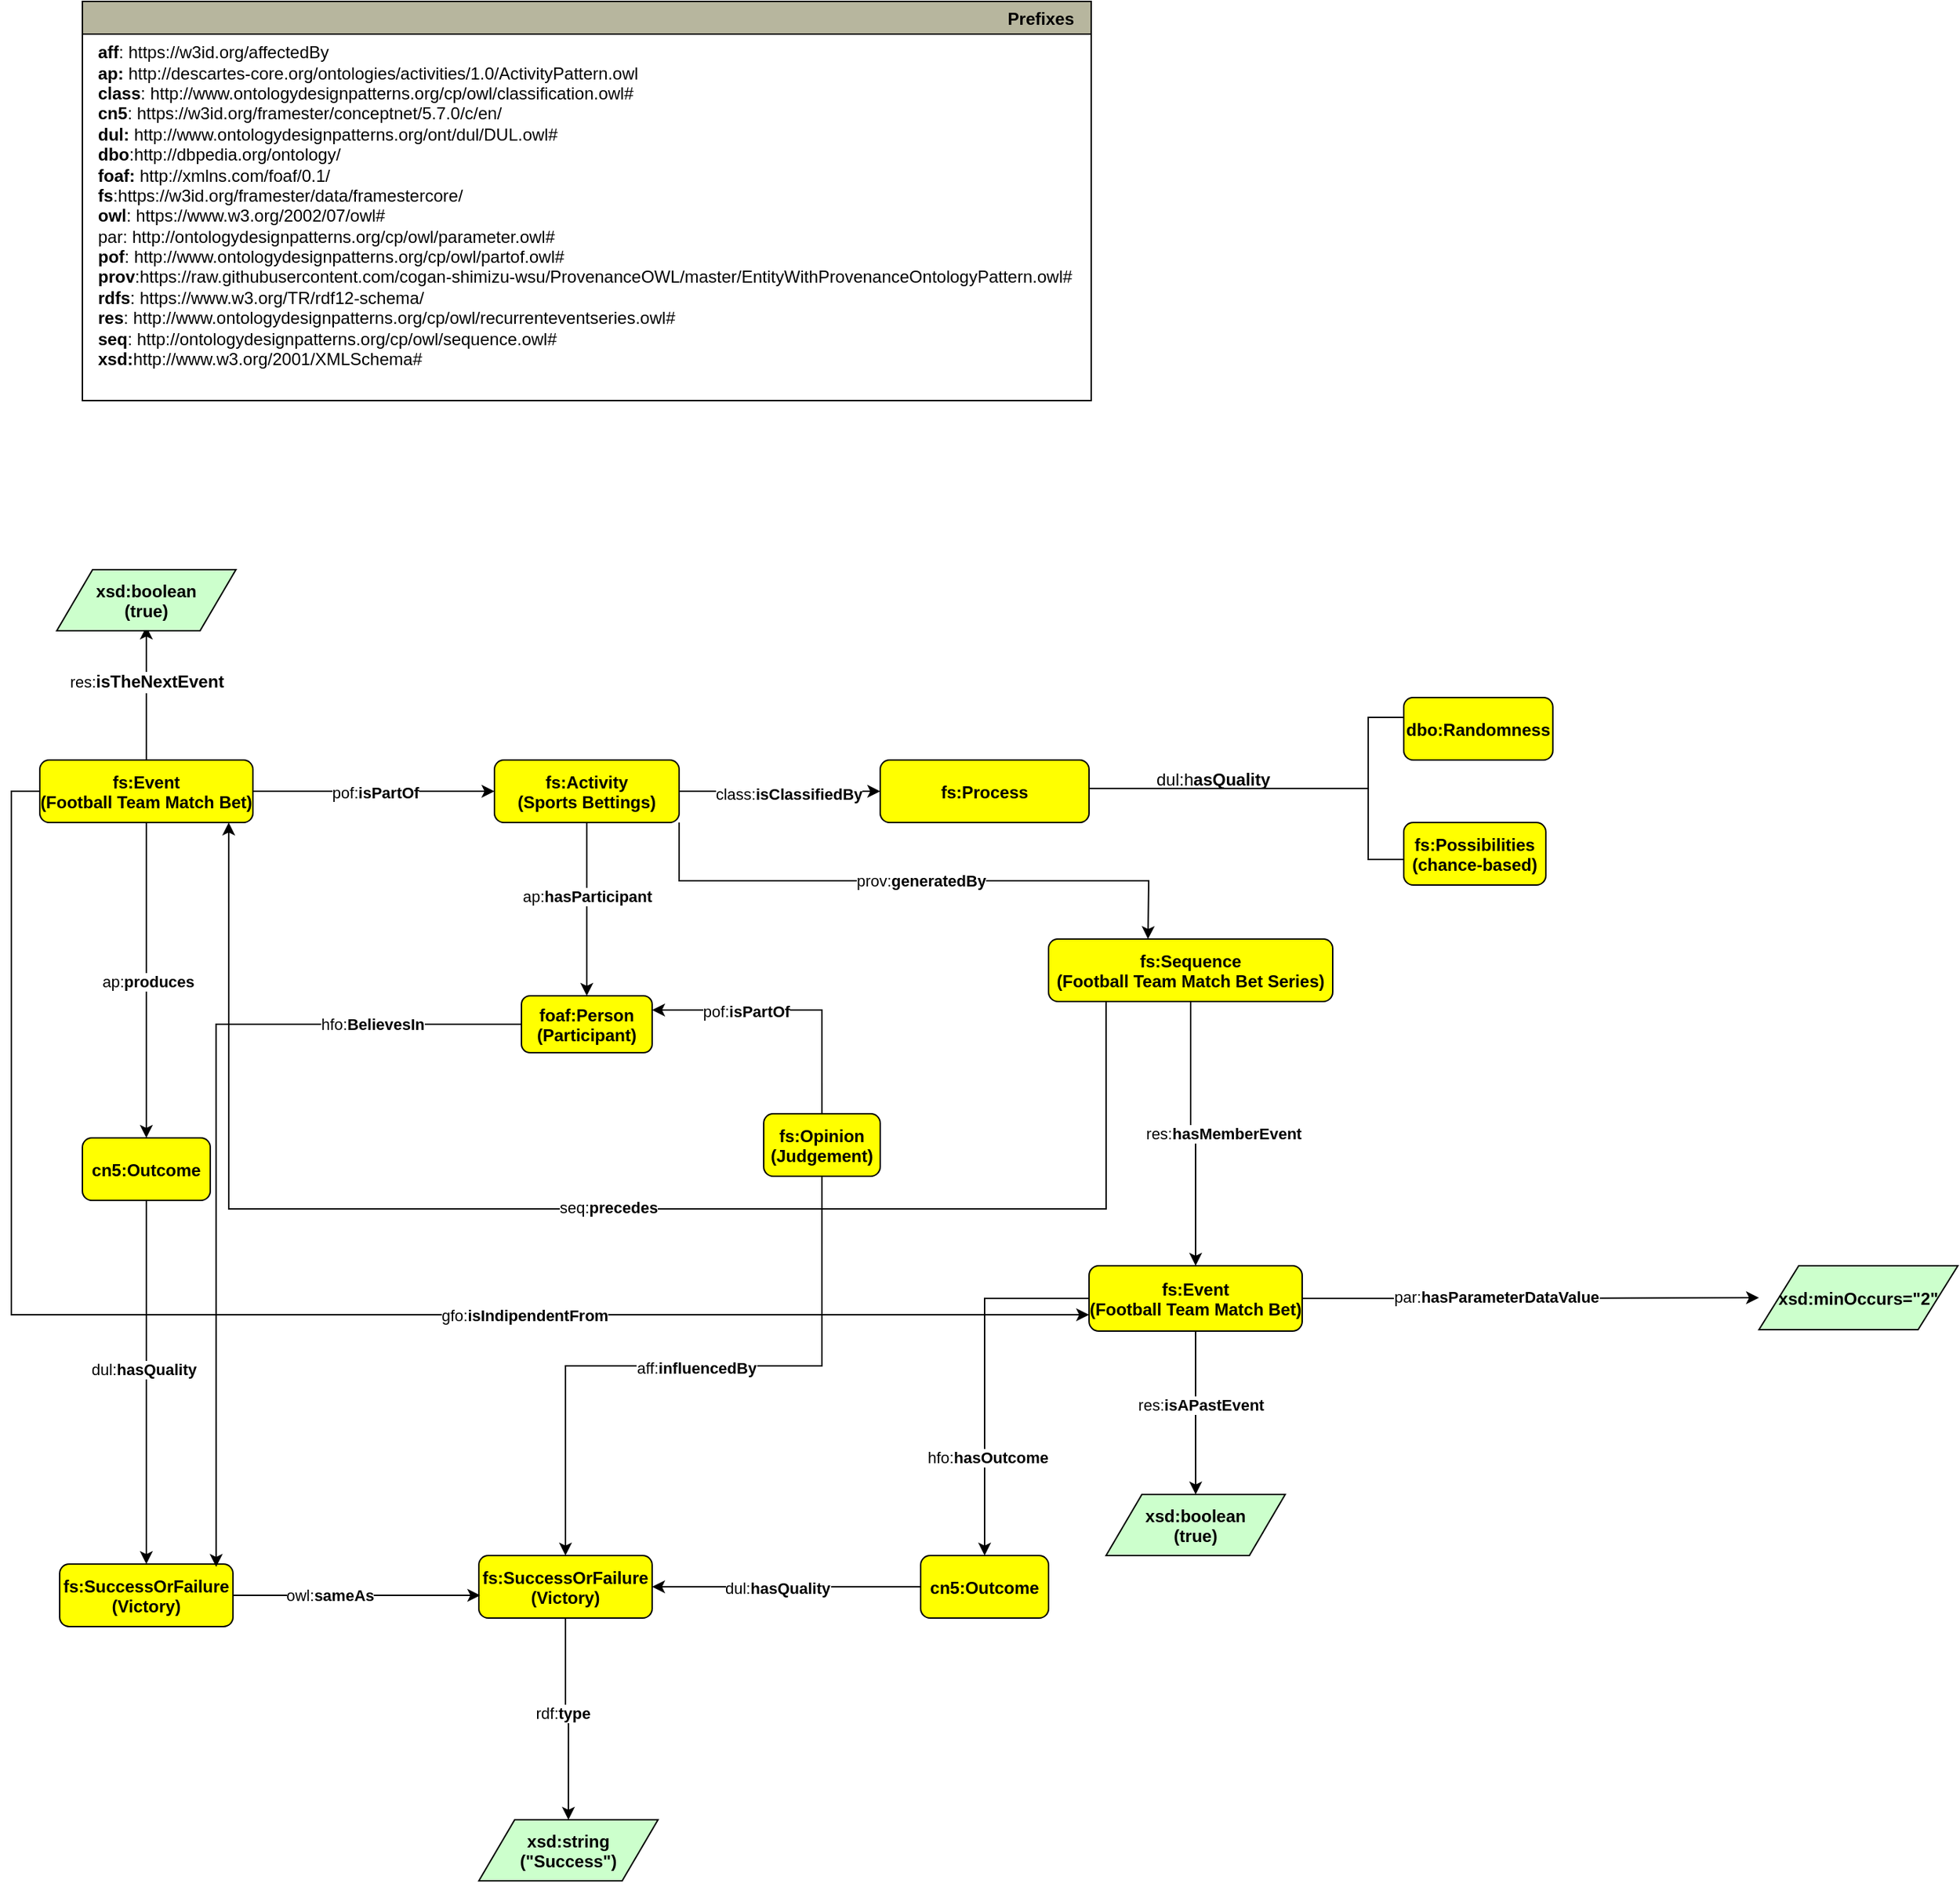 <mxfile version="22.1.0" type="device">
  <diagram name="Page-1" id="af7FmtPxdfILCrT0Hnf3">
    <mxGraphModel dx="1877" dy="1750" grid="1" gridSize="10" guides="1" tooltips="1" connect="1" arrows="1" fold="1" page="1" pageScale="1" pageWidth="827" pageHeight="1169" math="0" shadow="0">
      <root>
        <mxCell id="0" />
        <mxCell id="1" parent="0" />
        <mxCell id="sK5pPdyNOxLha9N1chIw-2" style="edgeStyle=orthogonalEdgeStyle;rounded=0;orthogonalLoop=1;jettySize=auto;html=1;" parent="1" source="sK5pPdyNOxLha9N1chIw-5" target="sK5pPdyNOxLha9N1chIw-4" edge="1">
          <mxGeometry relative="1" as="geometry">
            <mxPoint x="310" y="424" as="sourcePoint" />
          </mxGeometry>
        </mxCell>
        <mxCell id="sK5pPdyNOxLha9N1chIw-3" value="class:&lt;b style=&quot;border-color: var(--border-color);&quot;&gt;isClassifiedBy&lt;/b&gt;" style="edgeLabel;html=1;align=center;verticalAlign=middle;resizable=0;points=[];" parent="sK5pPdyNOxLha9N1chIw-2" vertex="1" connectable="0">
          <mxGeometry x="0.079" y="-2" relative="1" as="geometry">
            <mxPoint as="offset" />
          </mxGeometry>
        </mxCell>
        <mxCell id="sK5pPdyNOxLha9N1chIw-4" value="fs:Process" style="graphMlID=n4;shape=rect;rounded=1;arcsize=30;fillColor=#ffff00;strokeColor=#000000;strokeWidth=1.0;fontStyle=1" parent="1" vertex="1">
          <mxGeometry x="521.5" y="314" width="147.01" height="44" as="geometry" />
        </mxCell>
        <mxCell id="sK5pPdyNOxLha9N1chIw-13" style="edgeStyle=orthogonalEdgeStyle;rounded=0;orthogonalLoop=1;jettySize=auto;html=1;exitX=0.5;exitY=1;exitDx=0;exitDy=0;" parent="1" source="sK5pPdyNOxLha9N1chIw-5" target="sK5pPdyNOxLha9N1chIw-12" edge="1">
          <mxGeometry relative="1" as="geometry" />
        </mxCell>
        <mxCell id="sK5pPdyNOxLha9N1chIw-21" style="edgeStyle=orthogonalEdgeStyle;rounded=0;orthogonalLoop=1;jettySize=auto;html=1;exitX=1;exitY=1;exitDx=0;exitDy=0;" parent="1" source="sK5pPdyNOxLha9N1chIw-5" edge="1">
          <mxGeometry relative="1" as="geometry">
            <mxPoint x="710" y="440" as="targetPoint" />
          </mxGeometry>
        </mxCell>
        <mxCell id="sK5pPdyNOxLha9N1chIw-23" value="prov:&lt;b style=&quot;border-color: var(--border-color);&quot;&gt;generatedBy&lt;/b&gt;" style="edgeLabel;html=1;align=center;verticalAlign=middle;resizable=0;points=[];" parent="sK5pPdyNOxLha9N1chIw-21" vertex="1" connectable="0">
          <mxGeometry x="0.021" relative="1" as="geometry">
            <mxPoint as="offset" />
          </mxGeometry>
        </mxCell>
        <mxCell id="sK5pPdyNOxLha9N1chIw-5" value="fs:Activity&#xa;(Sports Bettings)" style="graphMlID=n4;shape=rect;rounded=1;arcsize=30;fillColor=#ffff00;strokeColor=#000000;strokeWidth=1.0;fontStyle=1" parent="1" vertex="1">
          <mxGeometry x="250" y="314" width="130" height="44" as="geometry" />
        </mxCell>
        <mxCell id="sK5pPdyNOxLha9N1chIw-6" value="ap:&lt;b&gt;hasParticipant&lt;/b&gt;" style="edgeLabel;html=1;align=center;verticalAlign=middle;resizable=0;points=[];" parent="1" vertex="1" connectable="0">
          <mxGeometry x="315.009" y="410.002" as="geometry" />
        </mxCell>
        <mxCell id="sK5pPdyNOxLha9N1chIw-7" value="" style="strokeWidth=1;html=1;shape=mxgraph.flowchart.annotation_2;align=left;labelPosition=right;pointerEvents=1;" parent="1" vertex="1">
          <mxGeometry x="840" y="284" width="50" height="100" as="geometry" />
        </mxCell>
        <mxCell id="sK5pPdyNOxLha9N1chIw-8" value="dbo:Randomness" style="graphMlID=n4;shape=rect;rounded=1;arcsize=30;fillColor=#ffff00;strokeColor=#000000;strokeWidth=1.0;fontStyle=1" parent="1" vertex="1">
          <mxGeometry x="890" y="270" width="104.93" height="44" as="geometry" />
        </mxCell>
        <mxCell id="sK5pPdyNOxLha9N1chIw-9" value="" style="line;strokeWidth=1;html=1;" parent="1" vertex="1">
          <mxGeometry x="668.51" y="329" width="171.49" height="10" as="geometry" />
        </mxCell>
        <mxCell id="sK5pPdyNOxLha9N1chIw-10" value="dul:h&lt;b&gt;asQuality&lt;/b&gt;" style="text;whiteSpace=wrap;html=1;" parent="1" vertex="1">
          <mxGeometry x="713.89" y="314" width="80.74" height="20" as="geometry" />
        </mxCell>
        <mxCell id="sK5pPdyNOxLha9N1chIw-11" value="fs:Possibilities&#xa;(chance-based)" style="graphMlID=n4;shape=rect;rounded=1;arcsize=30;fillColor=#ffff00;strokeColor=#000000;strokeWidth=1.0;fontStyle=1" parent="1" vertex="1">
          <mxGeometry x="890" y="358" width="100" height="44" as="geometry" />
        </mxCell>
        <mxCell id="sK5pPdyNOxLha9N1chIw-12" value="&#xa;foaf:Person&#xa;(Participant)&#xa;" style="graphMlID=n4;shape=rect;rounded=1;arcsize=30;fillColor=#ffff00;strokeColor=#000000;strokeWidth=1.0;fontStyle=1" parent="1" vertex="1">
          <mxGeometry x="269.02" y="480" width="91.97" height="40" as="geometry" />
        </mxCell>
        <mxCell id="sK5pPdyNOxLha9N1chIw-15" style="edgeStyle=orthogonalEdgeStyle;rounded=0;orthogonalLoop=1;jettySize=auto;html=1;exitX=1;exitY=0.5;exitDx=0;exitDy=0;entryX=0;entryY=0.5;entryDx=0;entryDy=0;" parent="1" source="sK5pPdyNOxLha9N1chIw-14" target="sK5pPdyNOxLha9N1chIw-5" edge="1">
          <mxGeometry relative="1" as="geometry" />
        </mxCell>
        <mxCell id="sK5pPdyNOxLha9N1chIw-16" value="Text" style="edgeLabel;html=1;align=center;verticalAlign=middle;resizable=0;points=[];" parent="sK5pPdyNOxLha9N1chIw-15" vertex="1" connectable="0">
          <mxGeometry x="-0.02" relative="1" as="geometry">
            <mxPoint as="offset" />
          </mxGeometry>
        </mxCell>
        <mxCell id="sK5pPdyNOxLha9N1chIw-17" value="pof:&lt;b style=&quot;border-color: var(--border-color);&quot;&gt;isPartOf&lt;/b&gt;" style="edgeLabel;html=1;align=center;verticalAlign=middle;resizable=0;points=[];" parent="sK5pPdyNOxLha9N1chIw-15" vertex="1" connectable="0">
          <mxGeometry x="0.007" y="-1" relative="1" as="geometry">
            <mxPoint as="offset" />
          </mxGeometry>
        </mxCell>
        <mxCell id="sK5pPdyNOxLha9N1chIw-37" style="edgeStyle=orthogonalEdgeStyle;rounded=0;orthogonalLoop=1;jettySize=auto;html=1;exitX=0.5;exitY=1;exitDx=0;exitDy=0;entryX=0.5;entryY=0;entryDx=0;entryDy=0;" parent="1" source="sK5pPdyNOxLha9N1chIw-14" target="sK5pPdyNOxLha9N1chIw-36" edge="1">
          <mxGeometry relative="1" as="geometry" />
        </mxCell>
        <mxCell id="sK5pPdyNOxLha9N1chIw-38" value="ap:&lt;b style=&quot;border-color: var(--border-color);&quot;&gt;produces&lt;/b&gt;" style="edgeLabel;html=1;align=center;verticalAlign=middle;resizable=0;points=[];" parent="sK5pPdyNOxLha9N1chIw-37" vertex="1" connectable="0">
          <mxGeometry x="0.004" y="1" relative="1" as="geometry">
            <mxPoint as="offset" />
          </mxGeometry>
        </mxCell>
        <mxCell id="vya7PNx16GrgILKZf15T-7" style="edgeStyle=orthogonalEdgeStyle;rounded=0;orthogonalLoop=1;jettySize=auto;html=1;exitX=0.5;exitY=0;exitDx=0;exitDy=0;" parent="1" source="sK5pPdyNOxLha9N1chIw-14" edge="1">
          <mxGeometry relative="1" as="geometry">
            <mxPoint x="5" y="220" as="targetPoint" />
          </mxGeometry>
        </mxCell>
        <mxCell id="vya7PNx16GrgILKZf15T-8" value="res:&lt;b style=&quot;border-color: var(--border-color); font-size: 12px;&quot;&gt;isTheNextEvent&lt;/b&gt;" style="edgeLabel;html=1;align=center;verticalAlign=middle;resizable=0;points=[];" parent="vya7PNx16GrgILKZf15T-7" vertex="1" connectable="0">
          <mxGeometry x="0.185" y="1" relative="1" as="geometry">
            <mxPoint as="offset" />
          </mxGeometry>
        </mxCell>
        <mxCell id="sK5pPdyNOxLha9N1chIw-14" value="fs:Event&#xa;(Football Team Match Bet)" style="graphMlID=n4;shape=rect;rounded=1;arcsize=30;fillColor=#ffff00;strokeColor=#000000;strokeWidth=1.0;fontStyle=1" parent="1" vertex="1">
          <mxGeometry x="-70" y="314" width="150" height="44" as="geometry" />
        </mxCell>
        <mxCell id="vya7PNx16GrgILKZf15T-2" style="edgeStyle=orthogonalEdgeStyle;rounded=0;orthogonalLoop=1;jettySize=auto;html=1;entryX=1;entryY=0.25;entryDx=0;entryDy=0;exitX=0.5;exitY=0;exitDx=0;exitDy=0;" parent="1" source="sK5pPdyNOxLha9N1chIw-18" target="sK5pPdyNOxLha9N1chIw-12" edge="1">
          <mxGeometry relative="1" as="geometry" />
        </mxCell>
        <mxCell id="vya7PNx16GrgILKZf15T-3" value="pof:&lt;b style=&quot;border-color: var(--border-color);&quot;&gt;isPartOf&lt;/b&gt;" style="edgeLabel;html=1;align=center;verticalAlign=middle;resizable=0;points=[];" parent="vya7PNx16GrgILKZf15T-2" vertex="1" connectable="0">
          <mxGeometry x="0.322" y="1" relative="1" as="geometry">
            <mxPoint as="offset" />
          </mxGeometry>
        </mxCell>
        <mxCell id="A_Vtn6DknGqiGHHZ9kYY-5" style="edgeStyle=orthogonalEdgeStyle;rounded=0;orthogonalLoop=1;jettySize=auto;html=1;exitX=0.5;exitY=1;exitDx=0;exitDy=0;entryX=0.5;entryY=0;entryDx=0;entryDy=0;" parent="1" source="sK5pPdyNOxLha9N1chIw-18" target="sK5pPdyNOxLha9N1chIw-33" edge="1">
          <mxGeometry relative="1" as="geometry" />
        </mxCell>
        <mxCell id="A_Vtn6DknGqiGHHZ9kYY-6" value="aff:&lt;b style=&quot;border-color: var(--border-color);&quot;&gt;influencedBy&lt;/b&gt;" style="edgeLabel;html=1;align=center;verticalAlign=middle;resizable=0;points=[];" parent="A_Vtn6DknGqiGHHZ9kYY-5" vertex="1" connectable="0">
          <mxGeometry x="-0.086" y="1" relative="1" as="geometry">
            <mxPoint x="-18" as="offset" />
          </mxGeometry>
        </mxCell>
        <mxCell id="sK5pPdyNOxLha9N1chIw-18" value="fs:Opinion&#xa;(Judgement)" style="graphMlID=n4;shape=rect;rounded=1;arcsize=30;fillColor=#ffff00;strokeColor=#000000;strokeWidth=1.0;fontStyle=1" parent="1" vertex="1">
          <mxGeometry x="439.53" y="563" width="81.968" height="44" as="geometry" />
        </mxCell>
        <mxCell id="sK5pPdyNOxLha9N1chIw-25" style="edgeStyle=orthogonalEdgeStyle;rounded=0;orthogonalLoop=1;jettySize=auto;html=1;exitX=0.5;exitY=1;exitDx=0;exitDy=0;entryX=0.5;entryY=0;entryDx=0;entryDy=0;" parent="1" source="sK5pPdyNOxLha9N1chIw-22" target="sK5pPdyNOxLha9N1chIw-24" edge="1">
          <mxGeometry relative="1" as="geometry">
            <mxPoint x="720" y="630" as="targetPoint" />
          </mxGeometry>
        </mxCell>
        <mxCell id="sK5pPdyNOxLha9N1chIw-26" value="res:&lt;b style=&quot;border-color: var(--border-color);&quot;&gt;hasMemberEvent&lt;/b&gt;" style="edgeLabel;html=1;align=center;verticalAlign=middle;resizable=0;points=[];" parent="sK5pPdyNOxLha9N1chIw-25" vertex="1" connectable="0">
          <mxGeometry x="0.013" relative="1" as="geometry">
            <mxPoint x="20" as="offset" />
          </mxGeometry>
        </mxCell>
        <mxCell id="vya7PNx16GrgILKZf15T-4" style="edgeStyle=orthogonalEdgeStyle;rounded=0;orthogonalLoop=1;jettySize=auto;html=1;exitX=0.25;exitY=1;exitDx=0;exitDy=0;entryX=0.75;entryY=1;entryDx=0;entryDy=0;" parent="1" edge="1">
          <mxGeometry relative="1" as="geometry">
            <mxPoint x="680.46" y="484" as="sourcePoint" />
            <mxPoint x="62.97" y="358" as="targetPoint" />
            <Array as="points">
              <mxPoint x="680.47" y="630" />
              <mxPoint x="63.47" y="630" />
            </Array>
          </mxGeometry>
        </mxCell>
        <mxCell id="vya7PNx16GrgILKZf15T-6" value="seq:&lt;b style=&quot;border-color: var(--border-color);&quot;&gt;precedes&lt;/b&gt;" style="edgeLabel;html=1;align=center;verticalAlign=middle;resizable=0;points=[];" parent="vya7PNx16GrgILKZf15T-4" vertex="1" connectable="0">
          <mxGeometry x="-0.134" y="-1" relative="1" as="geometry">
            <mxPoint x="-48" as="offset" />
          </mxGeometry>
        </mxCell>
        <mxCell id="sK5pPdyNOxLha9N1chIw-22" value="fs:Sequence&#xa;(Football Team Match Bet Series)" style="graphMlID=n4;shape=rect;rounded=1;arcsize=30;fillColor=#ffff00;strokeColor=#000000;strokeWidth=1.0;fontStyle=1" parent="1" vertex="1">
          <mxGeometry x="640" y="440" width="200" height="44" as="geometry" />
        </mxCell>
        <mxCell id="sK5pPdyNOxLha9N1chIw-28" style="edgeStyle=orthogonalEdgeStyle;rounded=0;orthogonalLoop=1;jettySize=auto;html=1;exitX=0.5;exitY=1;exitDx=0;exitDy=0;" parent="1" source="sK5pPdyNOxLha9N1chIw-24" target="sK5pPdyNOxLha9N1chIw-27" edge="1">
          <mxGeometry relative="1" as="geometry" />
        </mxCell>
        <mxCell id="sK5pPdyNOxLha9N1chIw-29" value="res:&lt;b style=&quot;border-color: var(--border-color);&quot;&gt;isAPastEvent&lt;/b&gt;" style="edgeLabel;html=1;align=center;verticalAlign=middle;resizable=0;points=[];" parent="sK5pPdyNOxLha9N1chIw-28" vertex="1" connectable="0">
          <mxGeometry x="-0.092" y="3" relative="1" as="geometry">
            <mxPoint as="offset" />
          </mxGeometry>
        </mxCell>
        <mxCell id="sK5pPdyNOxLha9N1chIw-34" style="edgeStyle=orthogonalEdgeStyle;rounded=0;orthogonalLoop=1;jettySize=auto;html=1;exitX=0;exitY=0.5;exitDx=0;exitDy=0;" parent="1" source="sK5pPdyNOxLha9N1chIw-24" target="A_Vtn6DknGqiGHHZ9kYY-2" edge="1">
          <mxGeometry relative="1" as="geometry">
            <mxPoint x="530" y="760" as="targetPoint" />
          </mxGeometry>
        </mxCell>
        <mxCell id="sK5pPdyNOxLha9N1chIw-35" value="hfo:&lt;b style=&quot;border-color: var(--border-color);&quot;&gt;hasOutcome&lt;/b&gt;" style="edgeLabel;html=1;align=center;verticalAlign=middle;resizable=0;points=[];" parent="sK5pPdyNOxLha9N1chIw-34" vertex="1" connectable="0">
          <mxGeometry x="0.457" y="2" relative="1" as="geometry">
            <mxPoint as="offset" />
          </mxGeometry>
        </mxCell>
        <mxCell id="vya7PNx16GrgILKZf15T-26" style="edgeStyle=orthogonalEdgeStyle;rounded=0;orthogonalLoop=1;jettySize=auto;html=1;exitX=0;exitY=0.5;exitDx=0;exitDy=0;entryX=0;entryY=0.75;entryDx=0;entryDy=0;" parent="1" source="sK5pPdyNOxLha9N1chIw-14" target="sK5pPdyNOxLha9N1chIw-24" edge="1">
          <mxGeometry relative="1" as="geometry" />
        </mxCell>
        <mxCell id="vya7PNx16GrgILKZf15T-27" value="gfo:&lt;b&gt;isIndipendentFrom&lt;/b&gt;" style="edgeLabel;html=1;align=center;verticalAlign=middle;resizable=0;points=[];" parent="vya7PNx16GrgILKZf15T-26" vertex="1" connectable="0">
          <mxGeometry x="0.306" relative="1" as="geometry">
            <mxPoint as="offset" />
          </mxGeometry>
        </mxCell>
        <mxCell id="vya7PNx16GrgILKZf15T-31" style="edgeStyle=orthogonalEdgeStyle;rounded=0;orthogonalLoop=1;jettySize=auto;html=1;exitX=1;exitY=0.5;exitDx=0;exitDy=0;entryX=0;entryY=0.5;entryDx=0;entryDy=0;" parent="1" source="sK5pPdyNOxLha9N1chIw-24" target="vya7PNx16GrgILKZf15T-30" edge="1">
          <mxGeometry relative="1" as="geometry" />
        </mxCell>
        <mxCell id="vya7PNx16GrgILKZf15T-32" value="par:&lt;b&gt;hasParameterDataValue&lt;/b&gt;" style="edgeLabel;html=1;align=center;verticalAlign=middle;resizable=0;points=[];" parent="vya7PNx16GrgILKZf15T-31" vertex="1" connectable="0">
          <mxGeometry x="-0.153" y="1" relative="1" as="geometry">
            <mxPoint as="offset" />
          </mxGeometry>
        </mxCell>
        <mxCell id="sK5pPdyNOxLha9N1chIw-24" value="fs:Event&#xa;(Football Team Match Bet)" style="graphMlID=n4;shape=rect;rounded=1;arcsize=30;fillColor=#ffff00;strokeColor=#000000;strokeWidth=1.0;fontStyle=1" parent="1" vertex="1">
          <mxGeometry x="668.51" y="670" width="150" height="46" as="geometry" />
        </mxCell>
        <mxCell id="sK5pPdyNOxLha9N1chIw-27" value="xsd:boolean&#xa;(true)" style="graphMlID=n6;shape=parallelogram;fillColor=#ccffcc;strokeColor=#000000;strokeWidth=1.0;fontStyle=1" parent="1" vertex="1">
          <mxGeometry x="680.47" y="831" width="126.09" height="43" as="geometry" />
        </mxCell>
        <mxCell id="sK5pPdyNOxLha9N1chIw-31" value="xsd:boolean&#xa;(true)" style="graphMlID=n6;shape=parallelogram;fillColor=#ccffcc;strokeColor=#000000;strokeWidth=1.0;fontStyle=1" parent="1" vertex="1">
          <mxGeometry x="-58.05" y="180" width="126.095" height="43" as="geometry" />
        </mxCell>
        <mxCell id="vya7PNx16GrgILKZf15T-10" style="edgeStyle=orthogonalEdgeStyle;rounded=0;orthogonalLoop=1;jettySize=auto;html=1;exitX=0.5;exitY=1;exitDx=0;exitDy=0;entryX=0.5;entryY=0;entryDx=0;entryDy=0;" parent="1" source="sK5pPdyNOxLha9N1chIw-33" target="vya7PNx16GrgILKZf15T-9" edge="1">
          <mxGeometry relative="1" as="geometry" />
        </mxCell>
        <mxCell id="vya7PNx16GrgILKZf15T-11" value="rdf:&lt;b style=&quot;border-color: var(--border-color);&quot;&gt;type&lt;/b&gt;" style="edgeLabel;html=1;align=center;verticalAlign=middle;resizable=0;points=[];" parent="vya7PNx16GrgILKZf15T-10" vertex="1" connectable="0">
          <mxGeometry x="-0.075" y="-2" relative="1" as="geometry">
            <mxPoint as="offset" />
          </mxGeometry>
        </mxCell>
        <mxCell id="sK5pPdyNOxLha9N1chIw-33" value="fs:SuccessOrFailure&#xa;(Victory)" style="graphMlID=n4;shape=rect;rounded=1;arcsize=30;fillColor=#ffff00;strokeColor=#000000;strokeWidth=1.0;fontStyle=1" parent="1" vertex="1">
          <mxGeometry x="239.02" y="874" width="121.97" height="44" as="geometry" />
        </mxCell>
        <mxCell id="A_Vtn6DknGqiGHHZ9kYY-8" style="edgeStyle=orthogonalEdgeStyle;rounded=0;orthogonalLoop=1;jettySize=auto;html=1;exitX=0.5;exitY=1;exitDx=0;exitDy=0;" parent="1" source="sK5pPdyNOxLha9N1chIw-36" target="A_Vtn6DknGqiGHHZ9kYY-7" edge="1">
          <mxGeometry relative="1" as="geometry" />
        </mxCell>
        <mxCell id="A_Vtn6DknGqiGHHZ9kYY-9" value="dul:&lt;b&gt;hasQuality&lt;/b&gt;" style="edgeLabel;html=1;align=center;verticalAlign=middle;resizable=0;points=[];" parent="A_Vtn6DknGqiGHHZ9kYY-8" vertex="1" connectable="0">
          <mxGeometry x="-0.069" y="-2" relative="1" as="geometry">
            <mxPoint as="offset" />
          </mxGeometry>
        </mxCell>
        <mxCell id="sK5pPdyNOxLha9N1chIw-36" value="cn5:Outcome" style="graphMlID=n4;shape=rect;rounded=1;arcsize=30;fillColor=#ffff00;strokeColor=#000000;strokeWidth=1.0;fontStyle=1" parent="1" vertex="1">
          <mxGeometry x="-40" y="580" width="90" height="44" as="geometry" />
        </mxCell>
        <mxCell id="vya7PNx16GrgILKZf15T-9" value="xsd:string&#xa;(&quot;Success&quot;)" style="graphMlID=n6;shape=parallelogram;fillColor=#ccffcc;strokeColor=#000000;strokeWidth=1.0;fontStyle=1" parent="1" vertex="1">
          <mxGeometry x="239.02" y="1060" width="126.095" height="43" as="geometry" />
        </mxCell>
        <mxCell id="vya7PNx16GrgILKZf15T-12" style="edgeStyle=orthogonalEdgeStyle;rounded=0;orthogonalLoop=1;jettySize=auto;html=1;exitX=0.5;exitY=1;exitDx=0;exitDy=0;" parent="1" source="sK5pPdyNOxLha9N1chIw-18" target="sK5pPdyNOxLha9N1chIw-18" edge="1">
          <mxGeometry relative="1" as="geometry" />
        </mxCell>
        <mxCell id="vya7PNx16GrgILKZf15T-22" value="Prefixes" style="graphMlID=n0;shape=swimlane;startSize=23;fillColor=#b7b69e;strokeColor=#000000;strokeWidth=1.0;align=right;spacingRight=10;fontStyle=1" parent="1" vertex="1">
          <mxGeometry x="-40" y="-220" width="710" height="281" as="geometry" />
        </mxCell>
        <mxCell id="vya7PNx16GrgILKZf15T-23" value="&lt;div style=&quot;text-align: left;&quot;&gt;&lt;b&gt;aff&lt;/b&gt;:&amp;nbsp;https://w3id.org/affectedBy&lt;/div&gt;&lt;div style=&quot;text-align: left;&quot;&gt;&lt;b&gt;ap:&amp;nbsp;&lt;/b&gt;http://descartes-core.org/ontologies/activities/1.0/ActivityPattern.owl&lt;/div&gt;&lt;div style=&quot;text-align: left;&quot;&gt;&lt;b style=&quot;font-weight: bold; background-color: initial;&quot;&gt;class&lt;/b&gt;&lt;span style=&quot;font-weight: normal; background-color: initial;&quot;&gt;: http://www.ontologydesignpatterns.org/cp/owl/classification.owl#&lt;/span&gt;&lt;/div&gt;&lt;div style=&quot;text-align: left;&quot;&gt;&lt;span style=&quot;background-color: initial;&quot;&gt;&lt;b&gt;cn5&lt;/b&gt;&lt;/span&gt;&lt;span style=&quot;font-weight: normal; background-color: initial;&quot;&gt;:&amp;nbsp;&lt;/span&gt;&lt;span style=&quot;background-color: initial;&quot;&gt;https:​/​/​w3id.​org/​framester/​conceptnet/​5.​7.​0/​c/​en/​&lt;/span&gt;&lt;/div&gt;&lt;div style=&quot;text-align: left;&quot;&gt;&lt;span style=&quot;background-color: initial;&quot;&gt;&lt;b&gt;dul:&lt;/b&gt;&lt;/span&gt;&lt;span style=&quot;font-weight: normal; background-color: initial;&quot;&gt;&amp;nbsp;&lt;/span&gt;&lt;span style=&quot;background-color: initial;&quot;&gt;http://www.ontologydesignpatterns.org/ont/dul/DUL.owl#&lt;/span&gt;&lt;/div&gt;&lt;div style=&quot;text-align: left;&quot;&gt;&lt;span style=&quot;background-color: initial;&quot;&gt;&lt;b&gt;dbo&lt;/b&gt;:&lt;/span&gt;&lt;span style=&quot;background-color: initial;&quot;&gt;http://dbpedia.org/ontology/&lt;/span&gt;&lt;/div&gt;&lt;div style=&quot;text-align: left;&quot;&gt;&lt;span style=&quot;background-color: initial;&quot;&gt;&lt;b&gt;foaf:&amp;nbsp;&lt;/b&gt;&lt;/span&gt;&lt;span style=&quot;background-color: initial;&quot;&gt;http://xmlns.com/foaf/0.1/&lt;/span&gt;&lt;/div&gt;&lt;div style=&quot;text-align: left;&quot;&gt;&lt;span style=&quot;background-color: initial;&quot;&gt;&lt;b&gt;fs&lt;/b&gt;:&lt;/span&gt;&lt;span style=&quot;background-color: initial; text-align: center;&quot;&gt;https://w3id.org/framester/data/framestercore/&lt;/span&gt;&lt;/div&gt;&lt;div style=&quot;text-align: left;&quot;&gt;&lt;span style=&quot;background-color: initial; text-align: center;&quot;&gt;&lt;b&gt;owl&lt;/b&gt;:&amp;nbsp;&lt;/span&gt;&lt;span style=&quot;background-color: initial;&quot;&gt;https://www.w3.org/2002/07/owl#&lt;/span&gt;&lt;/div&gt;&lt;div style=&quot;text-align: left;&quot;&gt;par: http://ontologydesignpatterns.org/cp/owl/parameter.owl#&lt;/div&gt;&lt;div style=&quot;text-align: left;&quot;&gt;&lt;span style=&quot;background-color: initial;&quot;&gt;&lt;b&gt;pof&lt;/b&gt;:&amp;nbsp;&lt;/span&gt;&lt;span style=&quot;background-color: initial;&quot;&gt;http://www.ontologydesignpatterns.org/cp/owl/partof.owl#&lt;/span&gt;&lt;/div&gt;&lt;div style=&quot;text-align: left;&quot;&gt;&lt;span style=&quot;background-color: initial;&quot;&gt;&lt;b&gt;prov&lt;/b&gt;:&lt;/span&gt;&lt;span style=&quot;background-color: initial;&quot;&gt;https://raw.githubusercontent.com/cogan-shimizu-wsu/ProvenanceOWL/master/EntityWithProvenanceOntologyPattern.owl#&amp;nbsp;&lt;/span&gt;&lt;/div&gt;&lt;div style=&quot;text-align: left;&quot;&gt;&lt;span style=&quot;background-color: initial;&quot;&gt;&lt;b&gt;rdfs&lt;/b&gt;:&amp;nbsp;&lt;/span&gt;&lt;span style=&quot;background-color: initial;&quot;&gt;https://www.w3.org/TR/rdf12-schema/&lt;/span&gt;&lt;/div&gt;&lt;div style=&quot;text-align: left;&quot;&gt;&lt;span style=&quot;background-color: initial;&quot;&gt;&lt;b&gt;res&lt;/b&gt;:&amp;nbsp;&lt;/span&gt;&lt;span style=&quot;background-color: initial;&quot;&gt;http://www.ontologydesignpatterns.org/cp/owl/recurrenteventseries.owl#&amp;nbsp;&lt;/span&gt;&lt;/div&gt;&lt;div style=&quot;text-align: left;&quot;&gt;&lt;span style=&quot;background-color: initial;&quot;&gt;&lt;b&gt;seq&lt;/b&gt;:&amp;nbsp;&lt;/span&gt;&lt;span style=&quot;background-color: initial;&quot;&gt;http://ontologydesignpatterns.org/cp/owl/sequence.owl#&lt;/span&gt;&lt;/div&gt;&lt;div style=&quot;text-align: left;&quot;&gt;&lt;span style=&quot;background-color: initial;&quot;&gt;&lt;b&gt;xsd:&lt;/b&gt;&lt;/span&gt;&lt;span style=&quot;background-color: initial;&quot;&gt;http://www.w3.org/2001/XMLSchema#&lt;/span&gt;&lt;/div&gt;&lt;div style=&quot;text-align: left;&quot;&gt;&lt;b style=&quot;background-color: initial;&quot;&gt;&lt;br&gt;&lt;/b&gt;&lt;/div&gt;" style="text;html=1;align=center;verticalAlign=middle;resizable=0;points=[];autosize=1;strokeColor=none;fillColor=none;" parent="vya7PNx16GrgILKZf15T-22" vertex="1">
          <mxGeometry y="21" width="710" height="260" as="geometry" />
        </mxCell>
        <mxCell id="vya7PNx16GrgILKZf15T-30" value="xsd:minOccurs=&quot;2&quot;" style="graphMlID=n6;shape=parallelogram;fillColor=#ccffcc;strokeColor=#000000;strokeWidth=1.0;fontStyle=1" parent="1" vertex="1">
          <mxGeometry x="1140" y="670" width="140" height="45" as="geometry" />
        </mxCell>
        <mxCell id="A_Vtn6DknGqiGHHZ9kYY-3" style="edgeStyle=orthogonalEdgeStyle;rounded=0;orthogonalLoop=1;jettySize=auto;html=1;exitX=0;exitY=0.5;exitDx=0;exitDy=0;entryX=1;entryY=0.5;entryDx=0;entryDy=0;" parent="1" source="A_Vtn6DknGqiGHHZ9kYY-2" target="sK5pPdyNOxLha9N1chIw-33" edge="1">
          <mxGeometry relative="1" as="geometry" />
        </mxCell>
        <mxCell id="A_Vtn6DknGqiGHHZ9kYY-4" value="dul:&lt;b&gt;hasQuality&lt;/b&gt;" style="edgeLabel;html=1;align=center;verticalAlign=middle;resizable=0;points=[];" parent="A_Vtn6DknGqiGHHZ9kYY-3" vertex="1" connectable="0">
          <mxGeometry x="0.075" y="1" relative="1" as="geometry">
            <mxPoint as="offset" />
          </mxGeometry>
        </mxCell>
        <mxCell id="A_Vtn6DknGqiGHHZ9kYY-2" value="cn5:Outcome" style="graphMlID=n4;shape=rect;rounded=1;arcsize=30;fillColor=#ffff00;strokeColor=#000000;strokeWidth=1.0;fontStyle=1" parent="1" vertex="1">
          <mxGeometry x="550" y="874" width="90" height="44" as="geometry" />
        </mxCell>
        <mxCell id="A_Vtn6DknGqiGHHZ9kYY-10" style="edgeStyle=orthogonalEdgeStyle;rounded=0;orthogonalLoop=1;jettySize=auto;html=1;exitX=1;exitY=0.5;exitDx=0;exitDy=0;" parent="1" source="A_Vtn6DknGqiGHHZ9kYY-7" edge="1">
          <mxGeometry relative="1" as="geometry">
            <mxPoint x="240" y="902" as="targetPoint" />
          </mxGeometry>
        </mxCell>
        <mxCell id="A_Vtn6DknGqiGHHZ9kYY-11" value="owl:&lt;b style=&quot;border-color: var(--border-color);&quot;&gt;sameAs&lt;/b&gt;" style="edgeLabel;html=1;align=center;verticalAlign=middle;resizable=0;points=[];" parent="A_Vtn6DknGqiGHHZ9kYY-10" vertex="1" connectable="0">
          <mxGeometry x="-0.221" relative="1" as="geometry">
            <mxPoint as="offset" />
          </mxGeometry>
        </mxCell>
        <mxCell id="A_Vtn6DknGqiGHHZ9kYY-7" value="fs:SuccessOrFailure&#xa;(Victory)" style="graphMlID=n4;shape=rect;rounded=1;arcsize=30;fillColor=#ffff00;strokeColor=#000000;strokeWidth=1.0;fontStyle=1" parent="1" vertex="1">
          <mxGeometry x="-55.99" y="880" width="121.97" height="44" as="geometry" />
        </mxCell>
        <mxCell id="A_Vtn6DknGqiGHHZ9kYY-14" style="edgeStyle=orthogonalEdgeStyle;rounded=0;orthogonalLoop=1;jettySize=auto;html=1;entryX=0.903;entryY=0.045;entryDx=0;entryDy=0;entryPerimeter=0;" parent="1" source="sK5pPdyNOxLha9N1chIw-12" target="A_Vtn6DknGqiGHHZ9kYY-7" edge="1">
          <mxGeometry relative="1" as="geometry" />
        </mxCell>
        <mxCell id="A_Vtn6DknGqiGHHZ9kYY-15" value="hfo:&lt;b style=&quot;border-color: var(--border-color);&quot;&gt;BelievesIn&lt;/b&gt;" style="edgeLabel;html=1;align=center;verticalAlign=middle;resizable=0;points=[];" parent="A_Vtn6DknGqiGHHZ9kYY-14" vertex="1" connectable="0">
          <mxGeometry x="-0.648" relative="1" as="geometry">
            <mxPoint as="offset" />
          </mxGeometry>
        </mxCell>
      </root>
    </mxGraphModel>
  </diagram>
</mxfile>

